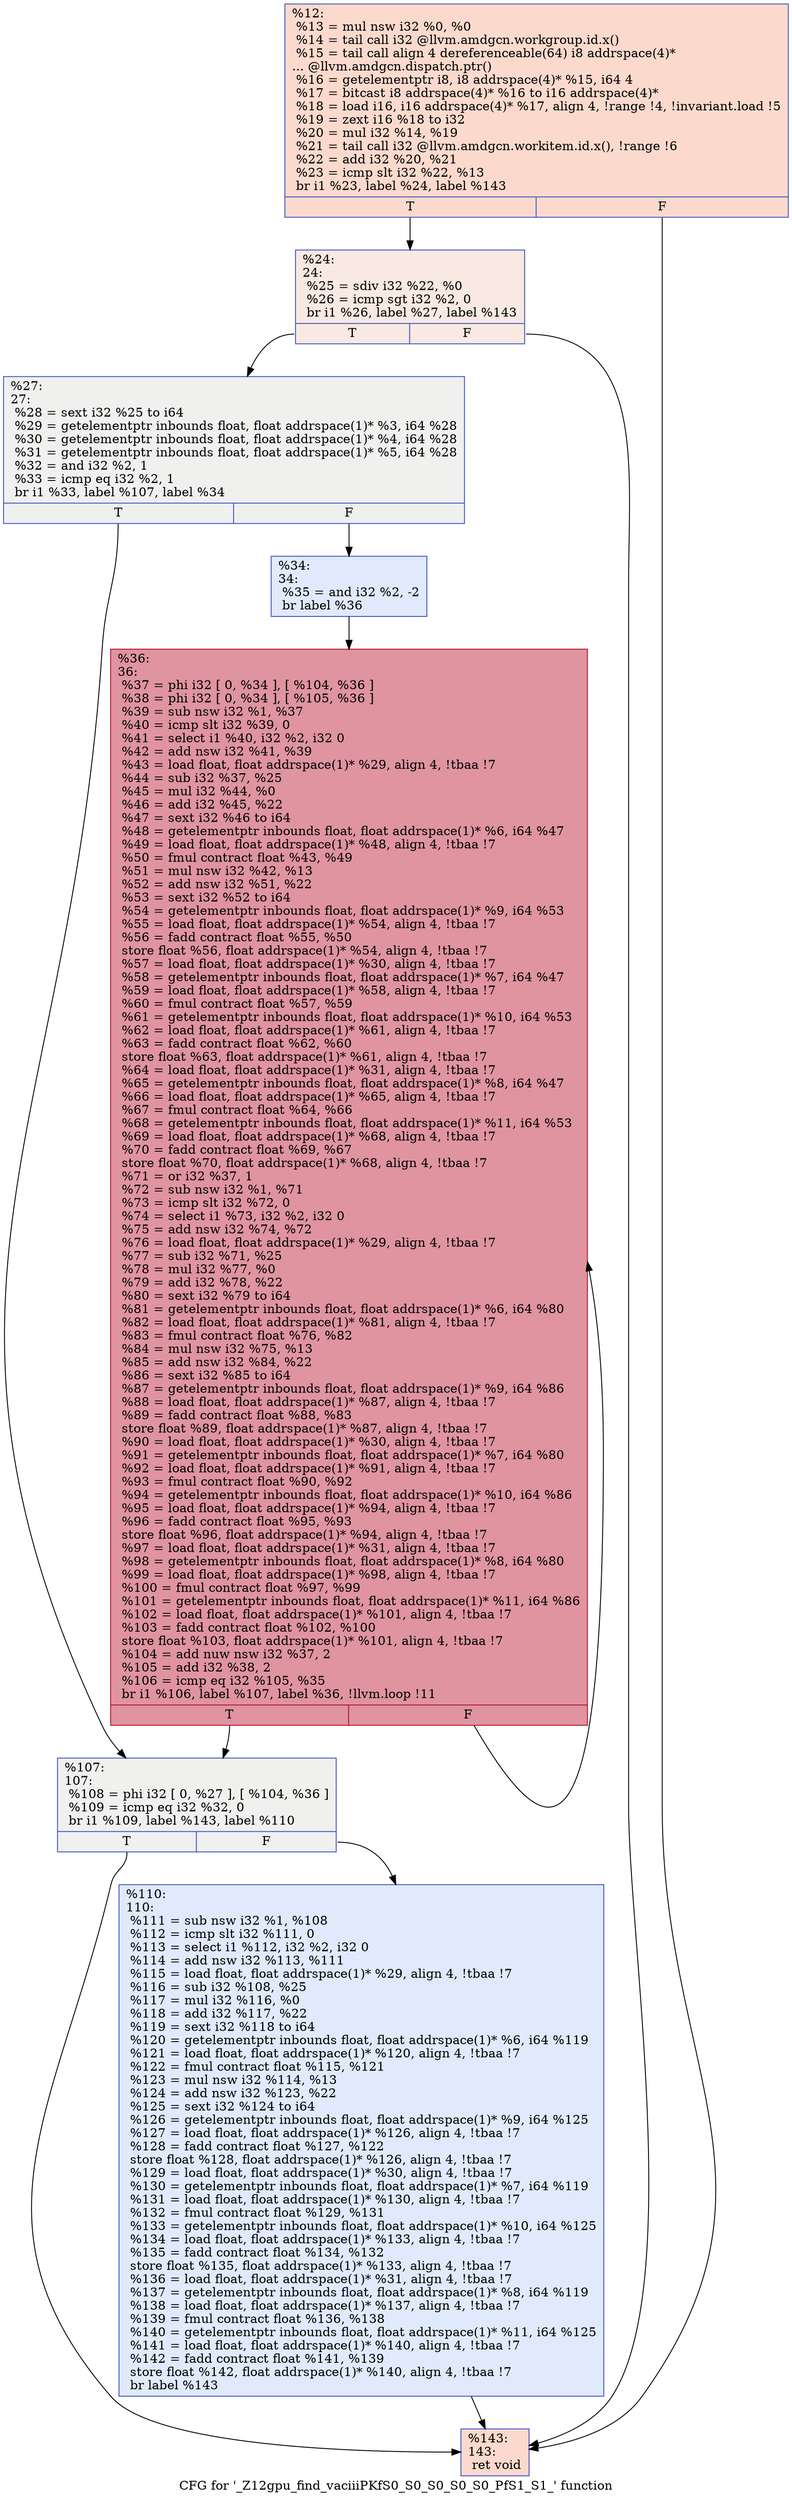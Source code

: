 digraph "CFG for '_Z12gpu_find_vaciiiPKfS0_S0_S0_S0_S0_PfS1_S1_' function" {
	label="CFG for '_Z12gpu_find_vaciiiPKfS0_S0_S0_S0_S0_PfS1_S1_' function";

	Node0x63fcef0 [shape=record,color="#3d50c3ff", style=filled, fillcolor="#f7ac8e70",label="{%12:\l  %13 = mul nsw i32 %0, %0\l  %14 = tail call i32 @llvm.amdgcn.workgroup.id.x()\l  %15 = tail call align 4 dereferenceable(64) i8 addrspace(4)*\l... @llvm.amdgcn.dispatch.ptr()\l  %16 = getelementptr i8, i8 addrspace(4)* %15, i64 4\l  %17 = bitcast i8 addrspace(4)* %16 to i16 addrspace(4)*\l  %18 = load i16, i16 addrspace(4)* %17, align 4, !range !4, !invariant.load !5\l  %19 = zext i16 %18 to i32\l  %20 = mul i32 %14, %19\l  %21 = tail call i32 @llvm.amdgcn.workitem.id.x(), !range !6\l  %22 = add i32 %20, %21\l  %23 = icmp slt i32 %22, %13\l  br i1 %23, label %24, label %143\l|{<s0>T|<s1>F}}"];
	Node0x63fcef0:s0 -> Node0x63ffac0;
	Node0x63fcef0:s1 -> Node0x63ffb50;
	Node0x63ffac0 [shape=record,color="#3d50c3ff", style=filled, fillcolor="#efcebd70",label="{%24:\l24:                                               \l  %25 = sdiv i32 %22, %0\l  %26 = icmp sgt i32 %2, 0\l  br i1 %26, label %27, label %143\l|{<s0>T|<s1>F}}"];
	Node0x63ffac0:s0 -> Node0x63ffdb0;
	Node0x63ffac0:s1 -> Node0x63ffb50;
	Node0x63ffdb0 [shape=record,color="#3d50c3ff", style=filled, fillcolor="#dedcdb70",label="{%27:\l27:                                               \l  %28 = sext i32 %25 to i64\l  %29 = getelementptr inbounds float, float addrspace(1)* %3, i64 %28\l  %30 = getelementptr inbounds float, float addrspace(1)* %4, i64 %28\l  %31 = getelementptr inbounds float, float addrspace(1)* %5, i64 %28\l  %32 = and i32 %2, 1\l  %33 = icmp eq i32 %2, 1\l  br i1 %33, label %107, label %34\l|{<s0>T|<s1>F}}"];
	Node0x63ffdb0:s0 -> Node0x63fe730;
	Node0x63ffdb0:s1 -> Node0x64003d0;
	Node0x64003d0 [shape=record,color="#3d50c3ff", style=filled, fillcolor="#b9d0f970",label="{%34:\l34:                                               \l  %35 = and i32 %2, -2\l  br label %36\l}"];
	Node0x64003d0 -> Node0x64005a0;
	Node0x64005a0 [shape=record,color="#b70d28ff", style=filled, fillcolor="#b70d2870",label="{%36:\l36:                                               \l  %37 = phi i32 [ 0, %34 ], [ %104, %36 ]\l  %38 = phi i32 [ 0, %34 ], [ %105, %36 ]\l  %39 = sub nsw i32 %1, %37\l  %40 = icmp slt i32 %39, 0\l  %41 = select i1 %40, i32 %2, i32 0\l  %42 = add nsw i32 %41, %39\l  %43 = load float, float addrspace(1)* %29, align 4, !tbaa !7\l  %44 = sub i32 %37, %25\l  %45 = mul i32 %44, %0\l  %46 = add i32 %45, %22\l  %47 = sext i32 %46 to i64\l  %48 = getelementptr inbounds float, float addrspace(1)* %6, i64 %47\l  %49 = load float, float addrspace(1)* %48, align 4, !tbaa !7\l  %50 = fmul contract float %43, %49\l  %51 = mul nsw i32 %42, %13\l  %52 = add nsw i32 %51, %22\l  %53 = sext i32 %52 to i64\l  %54 = getelementptr inbounds float, float addrspace(1)* %9, i64 %53\l  %55 = load float, float addrspace(1)* %54, align 4, !tbaa !7\l  %56 = fadd contract float %55, %50\l  store float %56, float addrspace(1)* %54, align 4, !tbaa !7\l  %57 = load float, float addrspace(1)* %30, align 4, !tbaa !7\l  %58 = getelementptr inbounds float, float addrspace(1)* %7, i64 %47\l  %59 = load float, float addrspace(1)* %58, align 4, !tbaa !7\l  %60 = fmul contract float %57, %59\l  %61 = getelementptr inbounds float, float addrspace(1)* %10, i64 %53\l  %62 = load float, float addrspace(1)* %61, align 4, !tbaa !7\l  %63 = fadd contract float %62, %60\l  store float %63, float addrspace(1)* %61, align 4, !tbaa !7\l  %64 = load float, float addrspace(1)* %31, align 4, !tbaa !7\l  %65 = getelementptr inbounds float, float addrspace(1)* %8, i64 %47\l  %66 = load float, float addrspace(1)* %65, align 4, !tbaa !7\l  %67 = fmul contract float %64, %66\l  %68 = getelementptr inbounds float, float addrspace(1)* %11, i64 %53\l  %69 = load float, float addrspace(1)* %68, align 4, !tbaa !7\l  %70 = fadd contract float %69, %67\l  store float %70, float addrspace(1)* %68, align 4, !tbaa !7\l  %71 = or i32 %37, 1\l  %72 = sub nsw i32 %1, %71\l  %73 = icmp slt i32 %72, 0\l  %74 = select i1 %73, i32 %2, i32 0\l  %75 = add nsw i32 %74, %72\l  %76 = load float, float addrspace(1)* %29, align 4, !tbaa !7\l  %77 = sub i32 %71, %25\l  %78 = mul i32 %77, %0\l  %79 = add i32 %78, %22\l  %80 = sext i32 %79 to i64\l  %81 = getelementptr inbounds float, float addrspace(1)* %6, i64 %80\l  %82 = load float, float addrspace(1)* %81, align 4, !tbaa !7\l  %83 = fmul contract float %76, %82\l  %84 = mul nsw i32 %75, %13\l  %85 = add nsw i32 %84, %22\l  %86 = sext i32 %85 to i64\l  %87 = getelementptr inbounds float, float addrspace(1)* %9, i64 %86\l  %88 = load float, float addrspace(1)* %87, align 4, !tbaa !7\l  %89 = fadd contract float %88, %83\l  store float %89, float addrspace(1)* %87, align 4, !tbaa !7\l  %90 = load float, float addrspace(1)* %30, align 4, !tbaa !7\l  %91 = getelementptr inbounds float, float addrspace(1)* %7, i64 %80\l  %92 = load float, float addrspace(1)* %91, align 4, !tbaa !7\l  %93 = fmul contract float %90, %92\l  %94 = getelementptr inbounds float, float addrspace(1)* %10, i64 %86\l  %95 = load float, float addrspace(1)* %94, align 4, !tbaa !7\l  %96 = fadd contract float %95, %93\l  store float %96, float addrspace(1)* %94, align 4, !tbaa !7\l  %97 = load float, float addrspace(1)* %31, align 4, !tbaa !7\l  %98 = getelementptr inbounds float, float addrspace(1)* %8, i64 %80\l  %99 = load float, float addrspace(1)* %98, align 4, !tbaa !7\l  %100 = fmul contract float %97, %99\l  %101 = getelementptr inbounds float, float addrspace(1)* %11, i64 %86\l  %102 = load float, float addrspace(1)* %101, align 4, !tbaa !7\l  %103 = fadd contract float %102, %100\l  store float %103, float addrspace(1)* %101, align 4, !tbaa !7\l  %104 = add nuw nsw i32 %37, 2\l  %105 = add i32 %38, 2\l  %106 = icmp eq i32 %105, %35\l  br i1 %106, label %107, label %36, !llvm.loop !11\l|{<s0>T|<s1>F}}"];
	Node0x64005a0:s0 -> Node0x63fe730;
	Node0x64005a0:s1 -> Node0x64005a0;
	Node0x63fe730 [shape=record,color="#3d50c3ff", style=filled, fillcolor="#dedcdb70",label="{%107:\l107:                                              \l  %108 = phi i32 [ 0, %27 ], [ %104, %36 ]\l  %109 = icmp eq i32 %32, 0\l  br i1 %109, label %143, label %110\l|{<s0>T|<s1>F}}"];
	Node0x63fe730:s0 -> Node0x63ffb50;
	Node0x63fe730:s1 -> Node0x6403c70;
	Node0x6403c70 [shape=record,color="#3d50c3ff", style=filled, fillcolor="#b9d0f970",label="{%110:\l110:                                              \l  %111 = sub nsw i32 %1, %108\l  %112 = icmp slt i32 %111, 0\l  %113 = select i1 %112, i32 %2, i32 0\l  %114 = add nsw i32 %113, %111\l  %115 = load float, float addrspace(1)* %29, align 4, !tbaa !7\l  %116 = sub i32 %108, %25\l  %117 = mul i32 %116, %0\l  %118 = add i32 %117, %22\l  %119 = sext i32 %118 to i64\l  %120 = getelementptr inbounds float, float addrspace(1)* %6, i64 %119\l  %121 = load float, float addrspace(1)* %120, align 4, !tbaa !7\l  %122 = fmul contract float %115, %121\l  %123 = mul nsw i32 %114, %13\l  %124 = add nsw i32 %123, %22\l  %125 = sext i32 %124 to i64\l  %126 = getelementptr inbounds float, float addrspace(1)* %9, i64 %125\l  %127 = load float, float addrspace(1)* %126, align 4, !tbaa !7\l  %128 = fadd contract float %127, %122\l  store float %128, float addrspace(1)* %126, align 4, !tbaa !7\l  %129 = load float, float addrspace(1)* %30, align 4, !tbaa !7\l  %130 = getelementptr inbounds float, float addrspace(1)* %7, i64 %119\l  %131 = load float, float addrspace(1)* %130, align 4, !tbaa !7\l  %132 = fmul contract float %129, %131\l  %133 = getelementptr inbounds float, float addrspace(1)* %10, i64 %125\l  %134 = load float, float addrspace(1)* %133, align 4, !tbaa !7\l  %135 = fadd contract float %134, %132\l  store float %135, float addrspace(1)* %133, align 4, !tbaa !7\l  %136 = load float, float addrspace(1)* %31, align 4, !tbaa !7\l  %137 = getelementptr inbounds float, float addrspace(1)* %8, i64 %119\l  %138 = load float, float addrspace(1)* %137, align 4, !tbaa !7\l  %139 = fmul contract float %136, %138\l  %140 = getelementptr inbounds float, float addrspace(1)* %11, i64 %125\l  %141 = load float, float addrspace(1)* %140, align 4, !tbaa !7\l  %142 = fadd contract float %141, %139\l  store float %142, float addrspace(1)* %140, align 4, !tbaa !7\l  br label %143\l}"];
	Node0x6403c70 -> Node0x63ffb50;
	Node0x63ffb50 [shape=record,color="#3d50c3ff", style=filled, fillcolor="#f7ac8e70",label="{%143:\l143:                                              \l  ret void\l}"];
}
